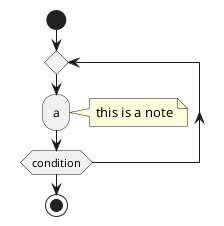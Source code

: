 {
  "sha1": "9j28a3s79v8b2o9n8ocl1jambx7hpm4",
  "insertion": {
    "when": "2024-05-30T20:48:21.698Z",
    "user": "plantuml@gmail.com"
  }
}
@startuml
skinparam shadowing false
start
repeat
:a;
note right: this is a note
repeat while (condition)
stop
@enduml
